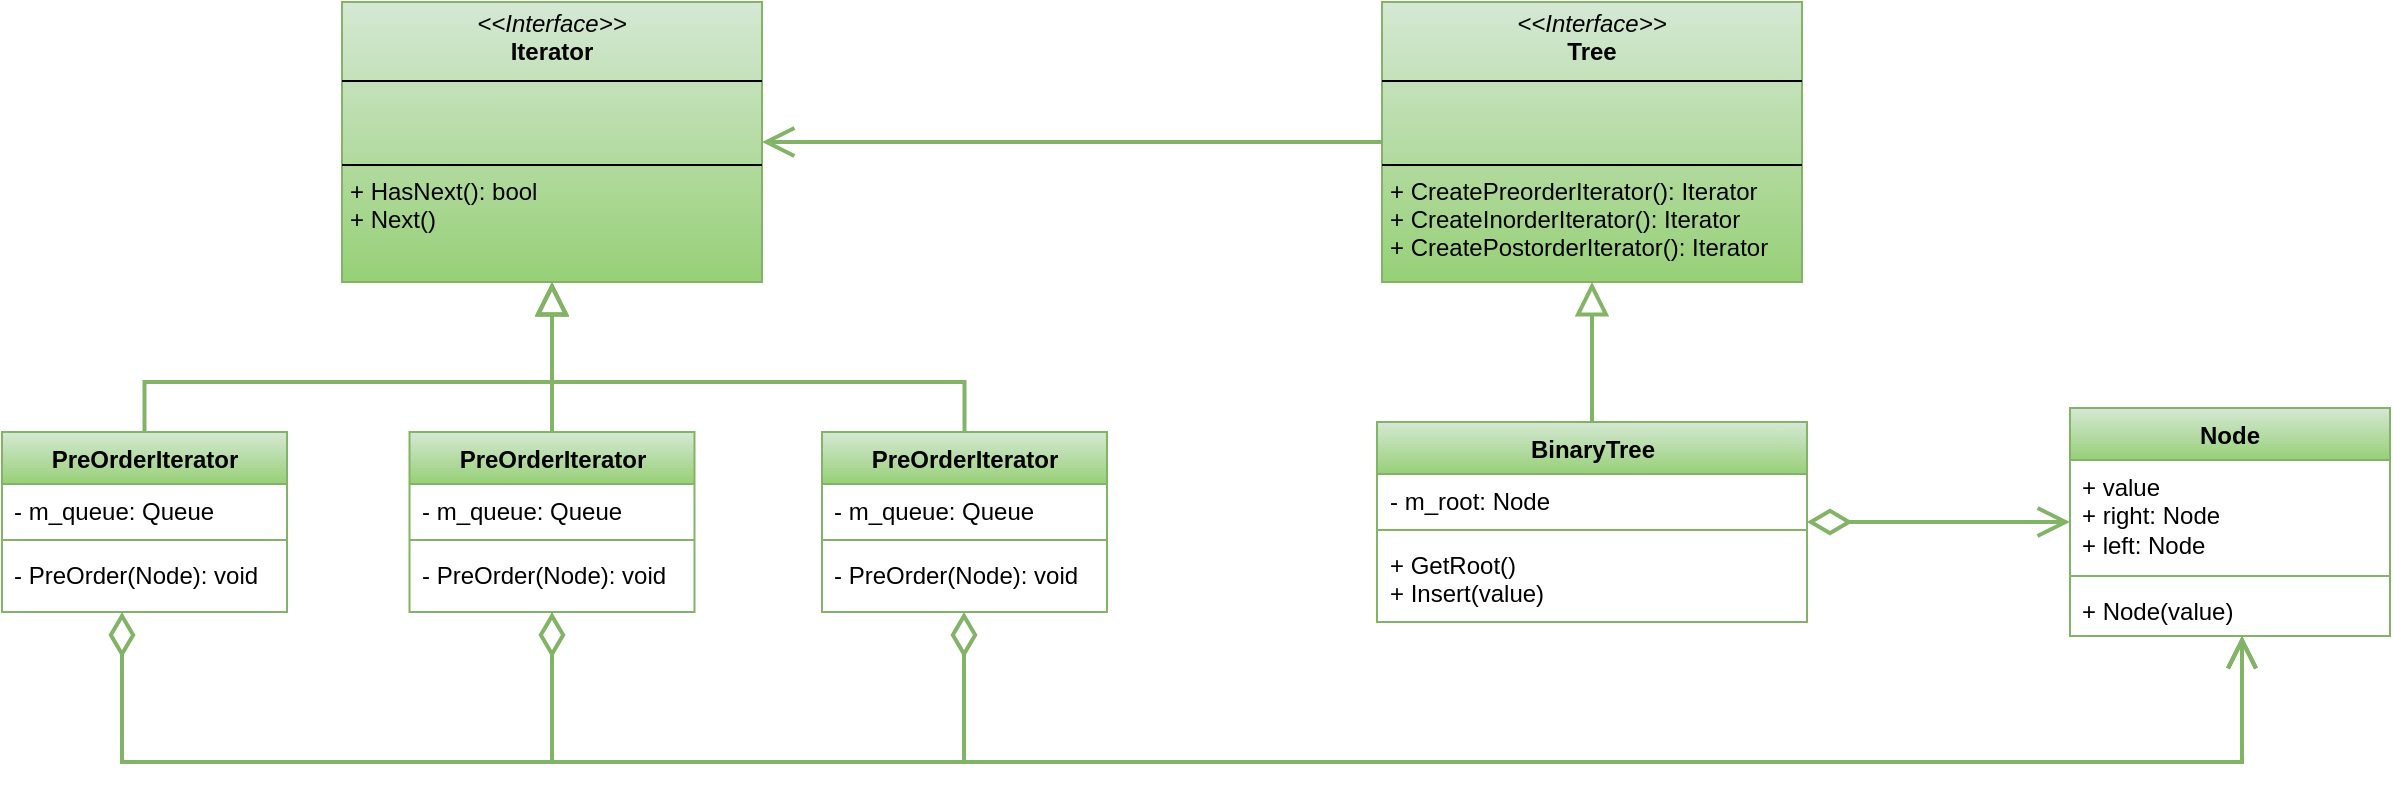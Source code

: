 <mxfile version="26.0.8">
  <diagram name="1 oldal" id="MkZJZWm7byRc9-q3yG34">
    <mxGraphModel dx="2062" dy="655" grid="1" gridSize="10" guides="1" tooltips="1" connect="1" arrows="1" fold="1" page="1" pageScale="1" pageWidth="827" pageHeight="1169" math="0" shadow="0">
      <root>
        <mxCell id="0" />
        <mxCell id="1" parent="0" />
        <mxCell id="zFW6iqTolIdZwHigxF9R-3" style="edgeStyle=orthogonalEdgeStyle;rounded=0;orthogonalLoop=1;jettySize=auto;html=1;strokeWidth=2;endArrow=open;endFill=0;endSize=12;fillColor=#d5e8d4;gradientColor=#97d077;strokeColor=#82b366;" edge="1" parent="1" source="zFW6iqTolIdZwHigxF9R-1" target="zFW6iqTolIdZwHigxF9R-2">
          <mxGeometry relative="1" as="geometry" />
        </mxCell>
        <mxCell id="zFW6iqTolIdZwHigxF9R-1" value="&lt;p style=&quot;margin:0px;margin-top:4px;text-align:center;&quot;&gt;&lt;i&gt;&amp;lt;&amp;lt;Interface&amp;gt;&amp;gt;&lt;/i&gt;&lt;br&gt;&lt;b&gt;Tree&lt;/b&gt;&lt;/p&gt;&lt;hr size=&quot;1&quot; style=&quot;border-style:solid;&quot;&gt;&lt;p style=&quot;margin:0px;margin-left:4px;&quot;&gt;&amp;nbsp;&lt;br&gt;&amp;nbsp;&lt;/p&gt;&lt;hr size=&quot;1&quot; style=&quot;border-style:solid;&quot;&gt;&lt;p style=&quot;margin:0px;margin-left:4px;&quot;&gt;+ CreatePreorderIterator(): Iterator&lt;br&gt;+ CreateInorderIterator(): Iterator&lt;/p&gt;&lt;p style=&quot;margin:0px;margin-left:4px;&quot;&gt;+ CreatePostorderIterator(): Iterator&lt;/p&gt;" style="verticalAlign=top;align=left;overflow=fill;html=1;whiteSpace=wrap;fillColor=#d5e8d4;strokeColor=#82b366;gradientColor=#97d077;" vertex="1" parent="1">
          <mxGeometry x="70" y="60" width="210" height="140" as="geometry" />
        </mxCell>
        <mxCell id="zFW6iqTolIdZwHigxF9R-2" value="&lt;p style=&quot;margin:0px;margin-top:4px;text-align:center;&quot;&gt;&lt;i&gt;&amp;lt;&amp;lt;Interface&amp;gt;&amp;gt;&lt;/i&gt;&lt;br&gt;&lt;b&gt;Iterator&lt;/b&gt;&lt;/p&gt;&lt;hr size=&quot;1&quot; style=&quot;border-style:solid;&quot;&gt;&lt;p style=&quot;margin:0px;margin-left:4px;&quot;&gt;&amp;nbsp;&lt;br&gt;&amp;nbsp;&lt;/p&gt;&lt;hr size=&quot;1&quot; style=&quot;border-style:solid;&quot;&gt;&lt;p style=&quot;margin:0px;margin-left:4px;&quot;&gt;+ HasNext(): bool&lt;/p&gt;&lt;p style=&quot;margin:0px;margin-left:4px;&quot;&gt;+ Next()&lt;/p&gt;" style="verticalAlign=top;align=left;overflow=fill;html=1;whiteSpace=wrap;fillColor=#d5e8d4;strokeColor=#82b366;gradientColor=#97d077;" vertex="1" parent="1">
          <mxGeometry x="-450" y="60" width="210" height="140" as="geometry" />
        </mxCell>
        <mxCell id="zFW6iqTolIdZwHigxF9R-4" value="Node" style="swimlane;fontStyle=1;align=center;verticalAlign=top;childLayout=stackLayout;horizontal=1;startSize=26;horizontalStack=0;resizeParent=1;resizeParentMax=0;resizeLast=0;collapsible=1;marginBottom=0;whiteSpace=wrap;html=1;fillColor=#d5e8d4;gradientColor=#97d077;strokeColor=#82b366;" vertex="1" parent="1">
          <mxGeometry x="414" y="263" width="160" height="114" as="geometry" />
        </mxCell>
        <mxCell id="zFW6iqTolIdZwHigxF9R-5" value="+ value&lt;div&gt;+ right: Node&lt;/div&gt;&lt;div&gt;+ left: Node&lt;/div&gt;" style="text;strokeColor=none;fillColor=none;align=left;verticalAlign=top;spacingLeft=4;spacingRight=4;overflow=hidden;rotatable=0;points=[[0,0.5],[1,0.5]];portConstraint=eastwest;whiteSpace=wrap;html=1;" vertex="1" parent="zFW6iqTolIdZwHigxF9R-4">
          <mxGeometry y="26" width="160" height="54" as="geometry" />
        </mxCell>
        <mxCell id="zFW6iqTolIdZwHigxF9R-6" value="" style="line;strokeWidth=1;fillColor=none;align=left;verticalAlign=middle;spacingTop=-1;spacingLeft=3;spacingRight=3;rotatable=0;labelPosition=right;points=[];portConstraint=eastwest;strokeColor=inherit;" vertex="1" parent="zFW6iqTolIdZwHigxF9R-4">
          <mxGeometry y="80" width="160" height="8" as="geometry" />
        </mxCell>
        <mxCell id="zFW6iqTolIdZwHigxF9R-7" value="+ Node(value)" style="text;strokeColor=none;fillColor=none;align=left;verticalAlign=top;spacingLeft=4;spacingRight=4;overflow=hidden;rotatable=0;points=[[0,0.5],[1,0.5]];portConstraint=eastwest;whiteSpace=wrap;html=1;" vertex="1" parent="zFW6iqTolIdZwHigxF9R-4">
          <mxGeometry y="88" width="160" height="26" as="geometry" />
        </mxCell>
        <mxCell id="zFW6iqTolIdZwHigxF9R-8" value="BinaryTree" style="swimlane;fontStyle=1;align=center;verticalAlign=top;childLayout=stackLayout;horizontal=1;startSize=26;horizontalStack=0;resizeParent=1;resizeParentMax=0;resizeLast=0;collapsible=1;marginBottom=0;whiteSpace=wrap;html=1;fillColor=#d5e8d4;gradientColor=#97d077;strokeColor=#82b366;" vertex="1" parent="1">
          <mxGeometry x="67.5" y="270" width="215" height="100" as="geometry" />
        </mxCell>
        <mxCell id="zFW6iqTolIdZwHigxF9R-9" value="- m_root: Node" style="text;strokeColor=none;fillColor=none;align=left;verticalAlign=top;spacingLeft=4;spacingRight=4;overflow=hidden;rotatable=0;points=[[0,0.5],[1,0.5]];portConstraint=eastwest;whiteSpace=wrap;html=1;" vertex="1" parent="zFW6iqTolIdZwHigxF9R-8">
          <mxGeometry y="26" width="215" height="24" as="geometry" />
        </mxCell>
        <mxCell id="zFW6iqTolIdZwHigxF9R-10" value="" style="line;strokeWidth=1;fillColor=none;align=left;verticalAlign=middle;spacingTop=-1;spacingLeft=3;spacingRight=3;rotatable=0;labelPosition=right;points=[];portConstraint=eastwest;strokeColor=inherit;" vertex="1" parent="zFW6iqTolIdZwHigxF9R-8">
          <mxGeometry y="50" width="215" height="8" as="geometry" />
        </mxCell>
        <mxCell id="zFW6iqTolIdZwHigxF9R-11" value="+ GetRoot()&lt;div&gt;+ Insert(value)&lt;/div&gt;&lt;div&gt;&lt;br&gt;&lt;/div&gt;" style="text;strokeColor=none;fillColor=none;align=left;verticalAlign=top;spacingLeft=4;spacingRight=4;overflow=hidden;rotatable=0;points=[[0,0.5],[1,0.5]];portConstraint=eastwest;whiteSpace=wrap;html=1;" vertex="1" parent="zFW6iqTolIdZwHigxF9R-8">
          <mxGeometry y="58" width="215" height="42" as="geometry" />
        </mxCell>
        <mxCell id="zFW6iqTolIdZwHigxF9R-12" value="PreOrderIterator" style="swimlane;fontStyle=1;align=center;verticalAlign=top;childLayout=stackLayout;horizontal=1;startSize=26;horizontalStack=0;resizeParent=1;resizeParentMax=0;resizeLast=0;collapsible=1;marginBottom=0;whiteSpace=wrap;html=1;fillColor=#d5e8d4;gradientColor=#97d077;strokeColor=#82b366;" vertex="1" parent="1">
          <mxGeometry x="-416.25" y="275" width="142.5" height="90" as="geometry" />
        </mxCell>
        <mxCell id="zFW6iqTolIdZwHigxF9R-13" value="- m_queue: Queue" style="text;strokeColor=none;fillColor=none;align=left;verticalAlign=top;spacingLeft=4;spacingRight=4;overflow=hidden;rotatable=0;points=[[0,0.5],[1,0.5]];portConstraint=eastwest;whiteSpace=wrap;html=1;" vertex="1" parent="zFW6iqTolIdZwHigxF9R-12">
          <mxGeometry y="26" width="142.5" height="24" as="geometry" />
        </mxCell>
        <mxCell id="zFW6iqTolIdZwHigxF9R-14" value="" style="line;strokeWidth=1;fillColor=none;align=left;verticalAlign=middle;spacingTop=-1;spacingLeft=3;spacingRight=3;rotatable=0;labelPosition=right;points=[];portConstraint=eastwest;strokeColor=inherit;" vertex="1" parent="zFW6iqTolIdZwHigxF9R-12">
          <mxGeometry y="50" width="142.5" height="8" as="geometry" />
        </mxCell>
        <mxCell id="zFW6iqTolIdZwHigxF9R-15" value="&lt;div&gt;- PreOrder(Node): void&lt;/div&gt;" style="text;strokeColor=none;fillColor=none;align=left;verticalAlign=top;spacingLeft=4;spacingRight=4;overflow=hidden;rotatable=0;points=[[0,0.5],[1,0.5]];portConstraint=eastwest;whiteSpace=wrap;html=1;" vertex="1" parent="zFW6iqTolIdZwHigxF9R-12">
          <mxGeometry y="58" width="142.5" height="32" as="geometry" />
        </mxCell>
        <mxCell id="zFW6iqTolIdZwHigxF9R-16" style="edgeStyle=orthogonalEdgeStyle;rounded=0;orthogonalLoop=1;jettySize=auto;html=1;strokeWidth=2;endArrow=block;endFill=0;endSize=12;fillColor=#d5e8d4;gradientColor=#97d077;strokeColor=#82b366;" edge="1" parent="1" source="zFW6iqTolIdZwHigxF9R-12" target="zFW6iqTolIdZwHigxF9R-2">
          <mxGeometry relative="1" as="geometry">
            <mxPoint x="50" y="230" as="sourcePoint" />
            <mxPoint x="-230" y="140" as="targetPoint" />
            <Array as="points">
              <mxPoint x="-340" y="280" />
              <mxPoint x="-340" y="280" />
            </Array>
          </mxGeometry>
        </mxCell>
        <mxCell id="zFW6iqTolIdZwHigxF9R-17" value="PreOrderIterator" style="swimlane;fontStyle=1;align=center;verticalAlign=top;childLayout=stackLayout;horizontal=1;startSize=26;horizontalStack=0;resizeParent=1;resizeParentMax=0;resizeLast=0;collapsible=1;marginBottom=0;whiteSpace=wrap;html=1;fillColor=#d5e8d4;gradientColor=#97d077;strokeColor=#82b366;" vertex="1" parent="1">
          <mxGeometry x="-620" y="275" width="142.5" height="90" as="geometry" />
        </mxCell>
        <mxCell id="zFW6iqTolIdZwHigxF9R-18" value="- m_queue: Queue" style="text;strokeColor=none;fillColor=none;align=left;verticalAlign=top;spacingLeft=4;spacingRight=4;overflow=hidden;rotatable=0;points=[[0,0.5],[1,0.5]];portConstraint=eastwest;whiteSpace=wrap;html=1;" vertex="1" parent="zFW6iqTolIdZwHigxF9R-17">
          <mxGeometry y="26" width="142.5" height="24" as="geometry" />
        </mxCell>
        <mxCell id="zFW6iqTolIdZwHigxF9R-19" value="" style="line;strokeWidth=1;fillColor=none;align=left;verticalAlign=middle;spacingTop=-1;spacingLeft=3;spacingRight=3;rotatable=0;labelPosition=right;points=[];portConstraint=eastwest;strokeColor=inherit;" vertex="1" parent="zFW6iqTolIdZwHigxF9R-17">
          <mxGeometry y="50" width="142.5" height="8" as="geometry" />
        </mxCell>
        <mxCell id="zFW6iqTolIdZwHigxF9R-20" value="&lt;div&gt;- PreOrder(Node): void&lt;/div&gt;" style="text;strokeColor=none;fillColor=none;align=left;verticalAlign=top;spacingLeft=4;spacingRight=4;overflow=hidden;rotatable=0;points=[[0,0.5],[1,0.5]];portConstraint=eastwest;whiteSpace=wrap;html=1;" vertex="1" parent="zFW6iqTolIdZwHigxF9R-17">
          <mxGeometry y="58" width="142.5" height="32" as="geometry" />
        </mxCell>
        <mxCell id="zFW6iqTolIdZwHigxF9R-21" value="PreOrderIterator" style="swimlane;fontStyle=1;align=center;verticalAlign=top;childLayout=stackLayout;horizontal=1;startSize=26;horizontalStack=0;resizeParent=1;resizeParentMax=0;resizeLast=0;collapsible=1;marginBottom=0;whiteSpace=wrap;html=1;fillColor=#d5e8d4;gradientColor=#97d077;strokeColor=#82b366;" vertex="1" parent="1">
          <mxGeometry x="-210" y="275" width="142.5" height="90" as="geometry" />
        </mxCell>
        <mxCell id="zFW6iqTolIdZwHigxF9R-22" value="- m_queue: Queue" style="text;strokeColor=none;fillColor=none;align=left;verticalAlign=top;spacingLeft=4;spacingRight=4;overflow=hidden;rotatable=0;points=[[0,0.5],[1,0.5]];portConstraint=eastwest;whiteSpace=wrap;html=1;" vertex="1" parent="zFW6iqTolIdZwHigxF9R-21">
          <mxGeometry y="26" width="142.5" height="24" as="geometry" />
        </mxCell>
        <mxCell id="zFW6iqTolIdZwHigxF9R-23" value="" style="line;strokeWidth=1;fillColor=none;align=left;verticalAlign=middle;spacingTop=-1;spacingLeft=3;spacingRight=3;rotatable=0;labelPosition=right;points=[];portConstraint=eastwest;strokeColor=inherit;" vertex="1" parent="zFW6iqTolIdZwHigxF9R-21">
          <mxGeometry y="50" width="142.5" height="8" as="geometry" />
        </mxCell>
        <mxCell id="zFW6iqTolIdZwHigxF9R-24" value="&lt;div&gt;- PreOrder(Node): void&lt;/div&gt;" style="text;strokeColor=none;fillColor=none;align=left;verticalAlign=top;spacingLeft=4;spacingRight=4;overflow=hidden;rotatable=0;points=[[0,0.5],[1,0.5]];portConstraint=eastwest;whiteSpace=wrap;html=1;" vertex="1" parent="zFW6iqTolIdZwHigxF9R-21">
          <mxGeometry y="58" width="142.5" height="32" as="geometry" />
        </mxCell>
        <mxCell id="zFW6iqTolIdZwHigxF9R-25" style="edgeStyle=orthogonalEdgeStyle;rounded=0;orthogonalLoop=1;jettySize=auto;html=1;strokeWidth=2;endArrow=block;endFill=0;endSize=12;fillColor=#d5e8d4;gradientColor=#97d077;strokeColor=#82b366;" edge="1" parent="1" source="zFW6iqTolIdZwHigxF9R-8" target="zFW6iqTolIdZwHigxF9R-1">
          <mxGeometry relative="1" as="geometry">
            <mxPoint x="185" y="280" as="sourcePoint" />
            <mxPoint x="185" y="210" as="targetPoint" />
          </mxGeometry>
        </mxCell>
        <mxCell id="zFW6iqTolIdZwHigxF9R-26" style="edgeStyle=orthogonalEdgeStyle;rounded=0;orthogonalLoop=1;jettySize=auto;html=1;strokeWidth=2;endArrow=block;endFill=0;endSize=12;fillColor=#d5e8d4;gradientColor=#97d077;strokeColor=#82b366;" edge="1" parent="1" source="zFW6iqTolIdZwHigxF9R-17" target="zFW6iqTolIdZwHigxF9R-2">
          <mxGeometry relative="1" as="geometry">
            <mxPoint x="-335" y="285" as="sourcePoint" />
            <mxPoint x="-335" y="210" as="targetPoint" />
            <Array as="points">
              <mxPoint x="-549" y="250" />
              <mxPoint x="-345" y="250" />
            </Array>
          </mxGeometry>
        </mxCell>
        <mxCell id="zFW6iqTolIdZwHigxF9R-27" style="edgeStyle=orthogonalEdgeStyle;rounded=0;orthogonalLoop=1;jettySize=auto;html=1;strokeWidth=2;endArrow=block;endFill=0;endSize=12;fillColor=#d5e8d4;gradientColor=#97d077;strokeColor=#82b366;" edge="1" parent="1" source="zFW6iqTolIdZwHigxF9R-21" target="zFW6iqTolIdZwHigxF9R-2">
          <mxGeometry relative="1" as="geometry">
            <mxPoint x="-325" y="295" as="sourcePoint" />
            <mxPoint x="-325" y="220" as="targetPoint" />
            <Array as="points">
              <mxPoint x="-139" y="250" />
              <mxPoint x="-345" y="250" />
            </Array>
          </mxGeometry>
        </mxCell>
        <mxCell id="zFW6iqTolIdZwHigxF9R-28" style="edgeStyle=orthogonalEdgeStyle;rounded=0;orthogonalLoop=1;jettySize=auto;html=1;strokeWidth=2;endArrow=diamondThin;endFill=0;endSize=17;fillColor=#d5e8d4;gradientColor=#97d077;strokeColor=#82b366;startArrow=open;startFill=0;targetPerimeterSpacing=0;startSize=12;" edge="1" parent="1" source="zFW6iqTolIdZwHigxF9R-4" target="zFW6iqTolIdZwHigxF9R-8">
          <mxGeometry relative="1" as="geometry">
            <mxPoint x="80" y="140" as="sourcePoint" />
            <mxPoint x="-230" y="140" as="targetPoint" />
          </mxGeometry>
        </mxCell>
        <mxCell id="zFW6iqTolIdZwHigxF9R-29" style="edgeStyle=orthogonalEdgeStyle;rounded=0;orthogonalLoop=1;jettySize=auto;html=1;strokeWidth=2;endArrow=diamondThin;endFill=0;endSize=17;fillColor=#d5e8d4;gradientColor=#97d077;strokeColor=#82b366;startArrow=open;startFill=0;targetPerimeterSpacing=0;startSize=12;" edge="1" parent="1" source="zFW6iqTolIdZwHigxF9R-4" target="zFW6iqTolIdZwHigxF9R-21">
          <mxGeometry relative="1" as="geometry">
            <mxPoint x="424" y="330" as="sourcePoint" />
            <mxPoint x="293" y="330" as="targetPoint" />
            <Array as="points">
              <mxPoint x="500" y="440" />
              <mxPoint x="-139" y="440" />
            </Array>
          </mxGeometry>
        </mxCell>
        <mxCell id="zFW6iqTolIdZwHigxF9R-30" style="edgeStyle=orthogonalEdgeStyle;rounded=0;orthogonalLoop=1;jettySize=auto;html=1;strokeWidth=2;endArrow=diamondThin;endFill=0;endSize=17;fillColor=#d5e8d4;gradientColor=#97d077;strokeColor=#82b366;startArrow=open;startFill=0;targetPerimeterSpacing=0;startSize=12;" edge="1" parent="1" source="zFW6iqTolIdZwHigxF9R-4" target="zFW6iqTolIdZwHigxF9R-12">
          <mxGeometry relative="1" as="geometry">
            <mxPoint x="504" y="387" as="sourcePoint" />
            <mxPoint x="-129" y="375" as="targetPoint" />
            <Array as="points">
              <mxPoint x="500" y="440" />
              <mxPoint x="-345" y="440" />
            </Array>
          </mxGeometry>
        </mxCell>
        <mxCell id="zFW6iqTolIdZwHigxF9R-31" style="edgeStyle=orthogonalEdgeStyle;rounded=0;orthogonalLoop=1;jettySize=auto;html=1;strokeWidth=2;endArrow=diamondThin;endFill=0;endSize=17;fillColor=#d5e8d4;gradientColor=#97d077;strokeColor=#82b366;startArrow=open;startFill=0;targetPerimeterSpacing=0;startSize=12;" edge="1" parent="1" source="zFW6iqTolIdZwHigxF9R-4" target="zFW6iqTolIdZwHigxF9R-17">
          <mxGeometry relative="1" as="geometry">
            <mxPoint x="514" y="397" as="sourcePoint" />
            <mxPoint x="-119" y="385" as="targetPoint" />
            <Array as="points">
              <mxPoint x="500" y="440" />
              <mxPoint x="-560" y="440" />
            </Array>
          </mxGeometry>
        </mxCell>
      </root>
    </mxGraphModel>
  </diagram>
</mxfile>
